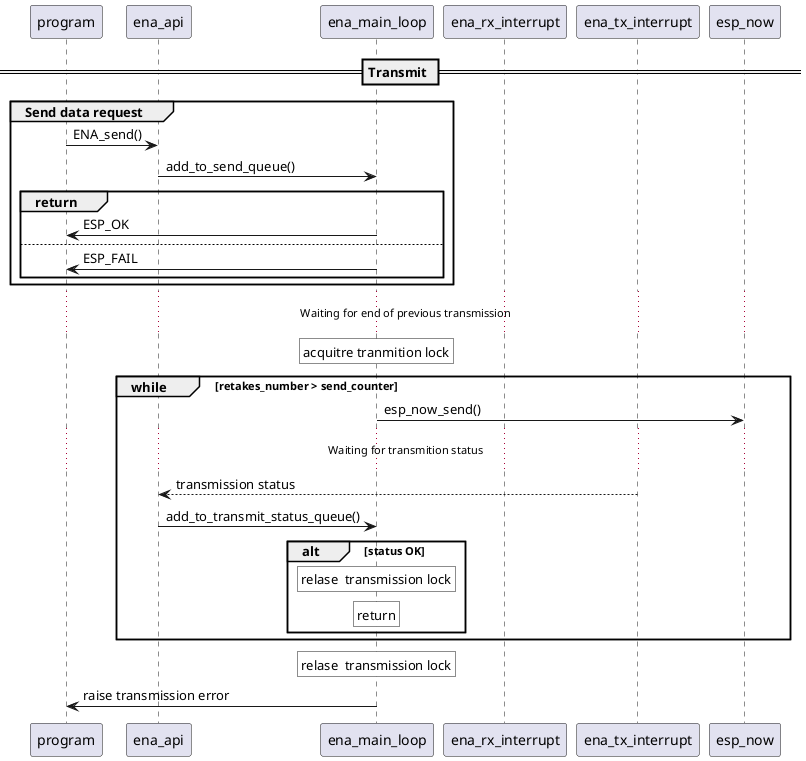 @startuml

skinparam NoteBackgroundColor white

participant program as "program"
participant ena_api as "ena_api"
participant ena_main as "ena_main_loop"
participant ena_rx as "ena_rx_interrupt"
participant ena_tx as "ena_tx_interrupt"
participant esp_now as "esp_now"

== Transmit ==
group Send data request
program -> ena_api: ENA_send()
ena_api -> ena_main: add_to_send_queue()
group return
program <- ena_main: ESP_OK
else
program <- ena_main: ESP_FAIL
end
end

... Waiting for end of previous transmission ...
rnote over ena_main
acquitre tranmition lock
end rnote



group while [retakes_number > send_counter]
ena_main -> esp_now: esp_now_send()
... Waiting for transmition status ...
ena_api <-- ena_tx: transmission status
ena_api -> ena_main: add_to_transmit_status_queue()
alt status OK
rnote over ena_main
relase  transmission lock
end rnote
rnote over ena_main
return
end rnote
end
end

rnote over ena_main
relase  transmission lock
end rnote

program <- ena_main: raise transmission error


@enduml